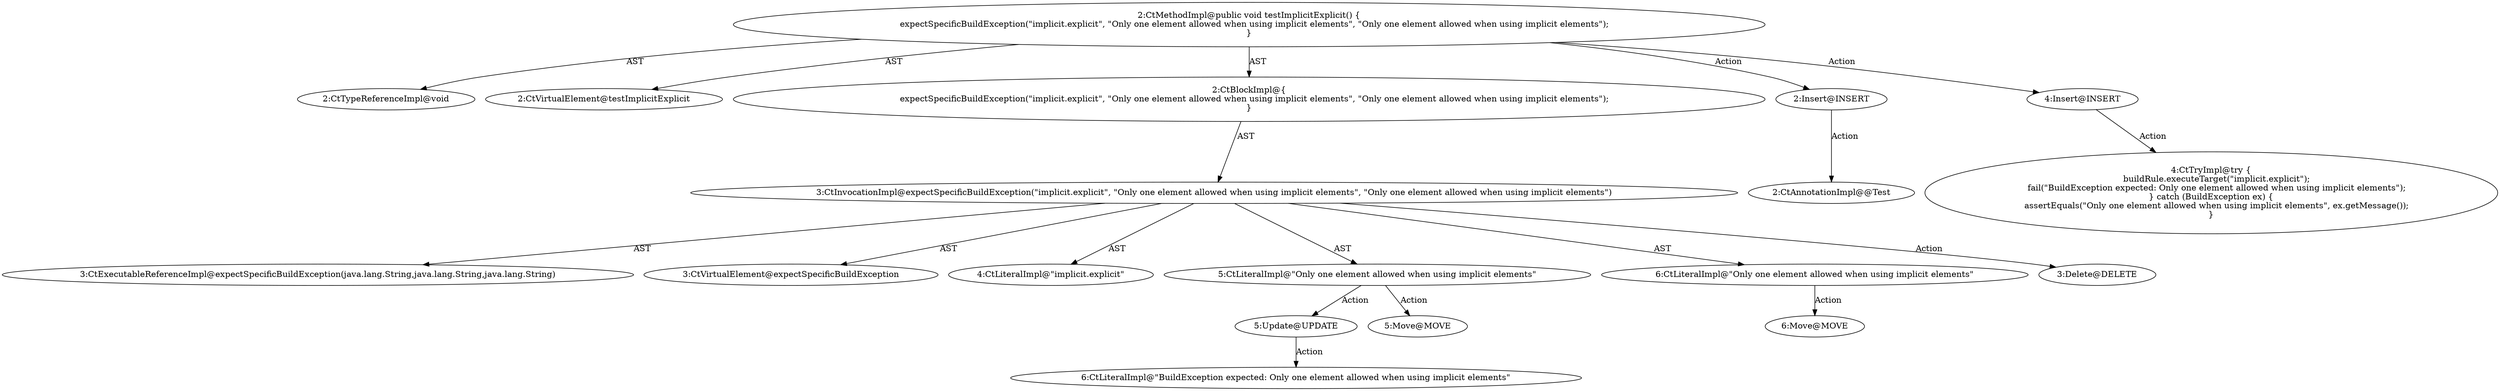digraph "testImplicitExplicit#?" {
0 [label="2:CtTypeReferenceImpl@void" shape=ellipse]
1 [label="2:CtVirtualElement@testImplicitExplicit" shape=ellipse]
2 [label="3:CtExecutableReferenceImpl@expectSpecificBuildException(java.lang.String,java.lang.String,java.lang.String)" shape=ellipse]
3 [label="3:CtVirtualElement@expectSpecificBuildException" shape=ellipse]
4 [label="4:CtLiteralImpl@\"implicit.explicit\"" shape=ellipse]
5 [label="5:CtLiteralImpl@\"Only one element allowed when using implicit elements\"" shape=ellipse]
6 [label="6:CtLiteralImpl@\"Only one element allowed when using implicit elements\"" shape=ellipse]
7 [label="3:CtInvocationImpl@expectSpecificBuildException(\"implicit.explicit\", \"Only one element allowed when using implicit elements\", \"Only one element allowed when using implicit elements\")" shape=ellipse]
8 [label="2:CtBlockImpl@\{
    expectSpecificBuildException(\"implicit.explicit\", \"Only one element allowed when using implicit elements\", \"Only one element allowed when using implicit elements\");
\}" shape=ellipse]
9 [label="2:CtMethodImpl@public void testImplicitExplicit() \{
    expectSpecificBuildException(\"implicit.explicit\", \"Only one element allowed when using implicit elements\", \"Only one element allowed when using implicit elements\");
\}" shape=ellipse]
10 [label="5:Update@UPDATE" shape=ellipse]
11 [label="6:CtLiteralImpl@\"BuildException expected: Only one element allowed when using implicit elements\"" shape=ellipse]
12 [label="3:Delete@DELETE" shape=ellipse]
13 [label="2:Insert@INSERT" shape=ellipse]
14 [label="2:CtAnnotationImpl@@Test" shape=ellipse]
15 [label="4:Insert@INSERT" shape=ellipse]
16 [label="4:CtTryImpl@try \{
    buildRule.executeTarget(\"implicit.explicit\");
    fail(\"BuildException expected: Only one element allowed when using implicit elements\");
\} catch (BuildException ex) \{
    assertEquals(\"Only one element allowed when using implicit elements\", ex.getMessage());
\}" shape=ellipse]
17 [label="5:Move@MOVE" shape=ellipse]
18 [label="6:Move@MOVE" shape=ellipse]
5 -> 10 [label="Action"];
5 -> 17 [label="Action"];
6 -> 18 [label="Action"];
7 -> 3 [label="AST"];
7 -> 2 [label="AST"];
7 -> 4 [label="AST"];
7 -> 5 [label="AST"];
7 -> 6 [label="AST"];
7 -> 12 [label="Action"];
8 -> 7 [label="AST"];
9 -> 1 [label="AST"];
9 -> 0 [label="AST"];
9 -> 8 [label="AST"];
9 -> 13 [label="Action"];
9 -> 15 [label="Action"];
10 -> 11 [label="Action"];
13 -> 14 [label="Action"];
15 -> 16 [label="Action"];
}